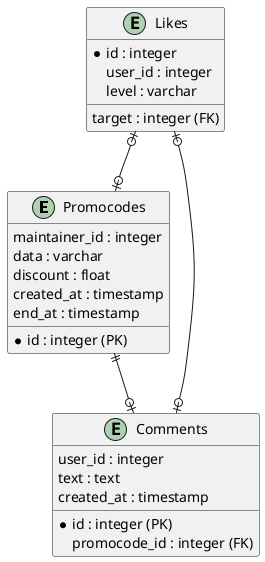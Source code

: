 @startuml ER_Users

entity Promocodes {
  *id : integer (PK)
  maintainer_id : integer
  data : varchar
  discount : float
  created_at : timestamp
  end_at : timestamp
}

entity Comments {
  *id : integer (PK)
  user_id : integer 
  text : text
  created_at : timestamp
  promocode_id : integer (FK)
}

entity Likes {
  *id : integer
  user_id : integer 
  target : integer (FK)
  level : varchar
}

' Связи
Promocodes ||--o| Comments 
Likes |o--o| Promocodes 
Likes |o--o| Comments 

@enduml